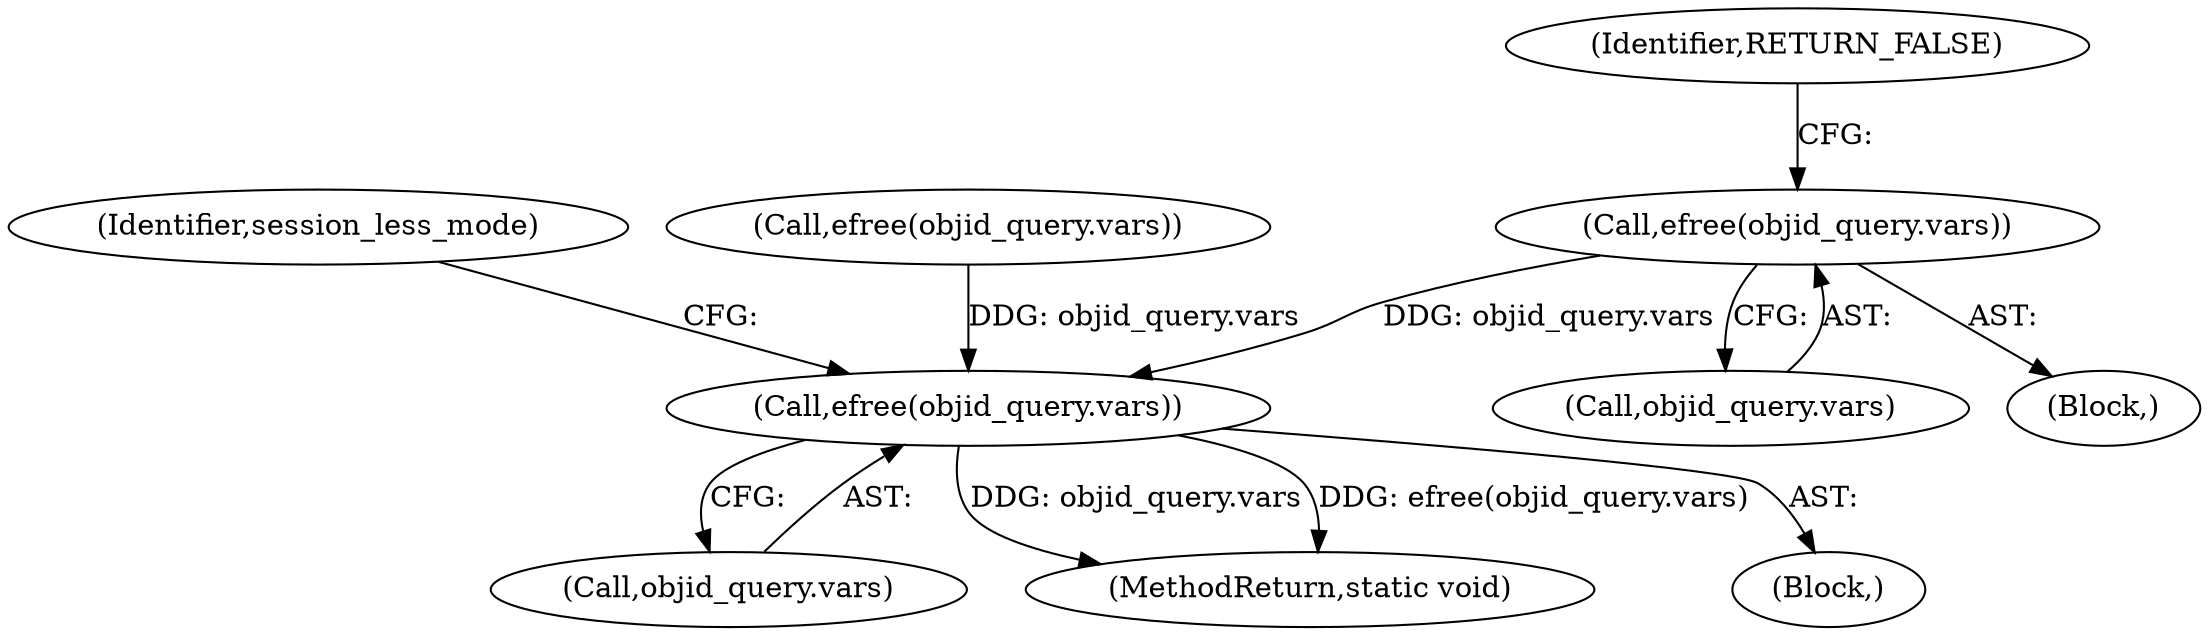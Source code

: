 digraph "0_php_cab1c3b3708eead315e033359d07049b23b147a3_3@API" {
"1000291" [label="(Call,efree(objid_query.vars))"];
"1000395" [label="(Call,efree(objid_query.vars))"];
"1000400" [label="(Identifier,session_less_mode)"];
"1000396" [label="(Call,objid_query.vars)"];
"1000291" [label="(Call,efree(objid_query.vars))"];
"1000268" [label="(Call,efree(objid_query.vars))"];
"1000292" [label="(Call,objid_query.vars)"];
"1000290" [label="(Block,)"];
"1000295" [label="(Identifier,RETURN_FALSE)"];
"1000425" [label="(MethodReturn,static void)"];
"1000395" [label="(Call,efree(objid_query.vars))"];
"1000110" [label="(Block,)"];
"1000291" -> "1000290"  [label="AST: "];
"1000291" -> "1000292"  [label="CFG: "];
"1000292" -> "1000291"  [label="AST: "];
"1000295" -> "1000291"  [label="CFG: "];
"1000291" -> "1000395"  [label="DDG: objid_query.vars"];
"1000395" -> "1000110"  [label="AST: "];
"1000395" -> "1000396"  [label="CFG: "];
"1000396" -> "1000395"  [label="AST: "];
"1000400" -> "1000395"  [label="CFG: "];
"1000395" -> "1000425"  [label="DDG: objid_query.vars"];
"1000395" -> "1000425"  [label="DDG: efree(objid_query.vars)"];
"1000268" -> "1000395"  [label="DDG: objid_query.vars"];
}
